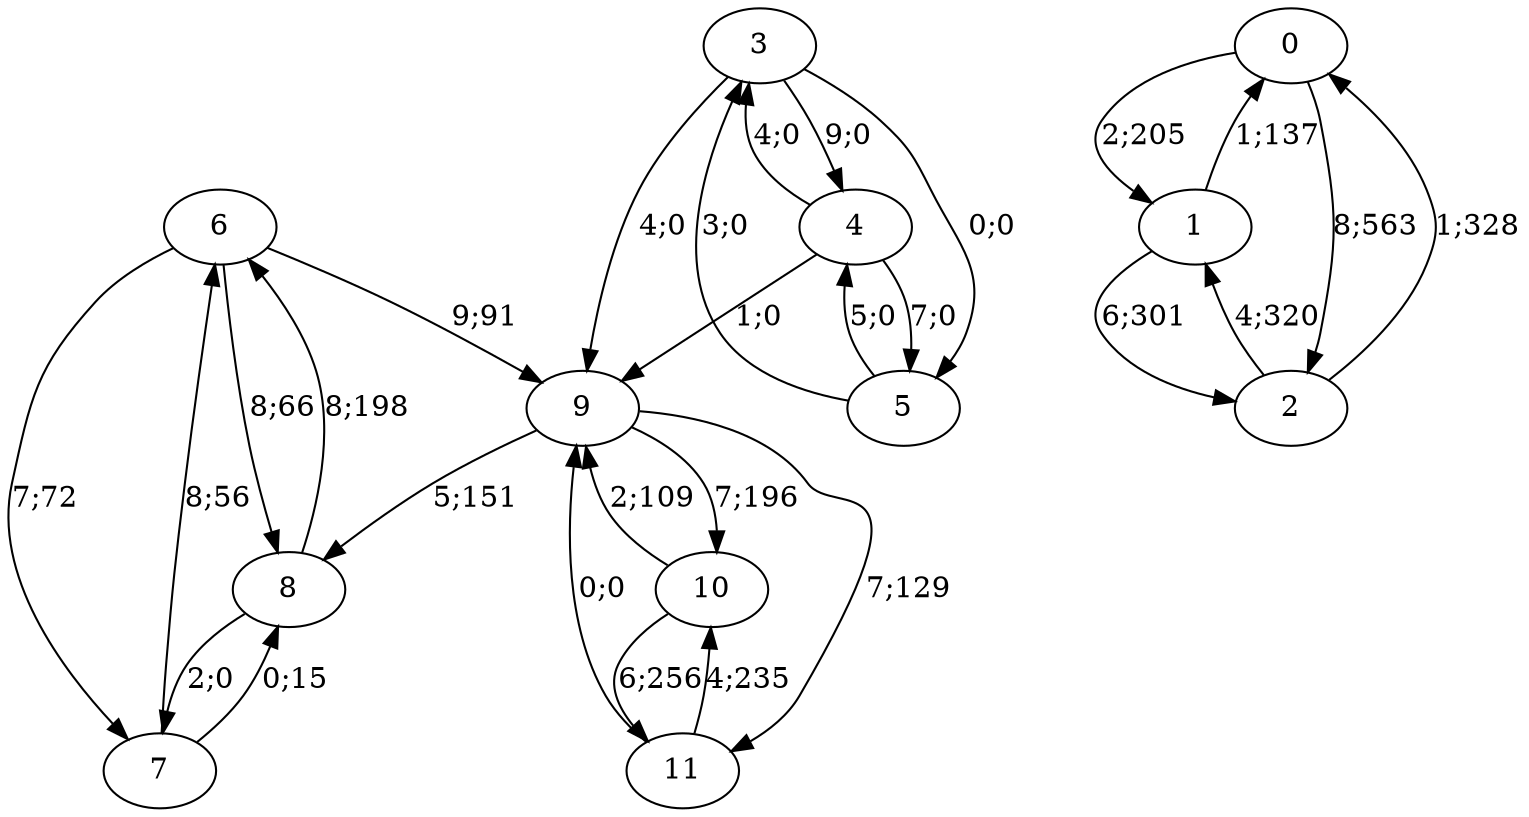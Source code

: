 digraph graph4797 {














6 -> 9 [color=black,label="9;91"]
6 -> 7 [color=black,label="7;72"]
6 -> 8 [color=black,label="8;66"]


7 -> 6 [color=black,label="8;56"]
7 -> 8 [color=black,label="0;15"]


8 -> 6 [color=black,label="8;198"]
8 -> 7 [color=black,label="2;0"]


























9 -> 8 [color=black,label="5;151"]
9 -> 10 [color=black,label="7;196"]
9 -> 11 [color=black,label="7;129"]


10 -> 9 [color=black,label="2;109"]
10 -> 11 [color=black,label="6;256"]


11 -> 9 [color=black,label="0;0"]
11 -> 10 [color=black,label="4;235"]


0 -> 1 [color=black,label="2;205"]
0 -> 2 [color=black,label="8;563"]


1 -> 0 [color=black,label="1;137"]
1 -> 2 [color=black,label="6;301"]


2 -> 0 [color=black,label="1;328"]
2 -> 1 [color=black,label="4;320"]


























3 -> 9 [color=black,label="4;0"]
3 -> 4 [color=black,label="9;0"]
3 -> 5 [color=black,label="0;0"]


4 -> 9 [color=black,label="1;0"]
4 -> 3 [color=black,label="4;0"]
4 -> 5 [color=black,label="7;0"]


5 -> 3 [color=black,label="3;0"]
5 -> 4 [color=black,label="5;0"]













}